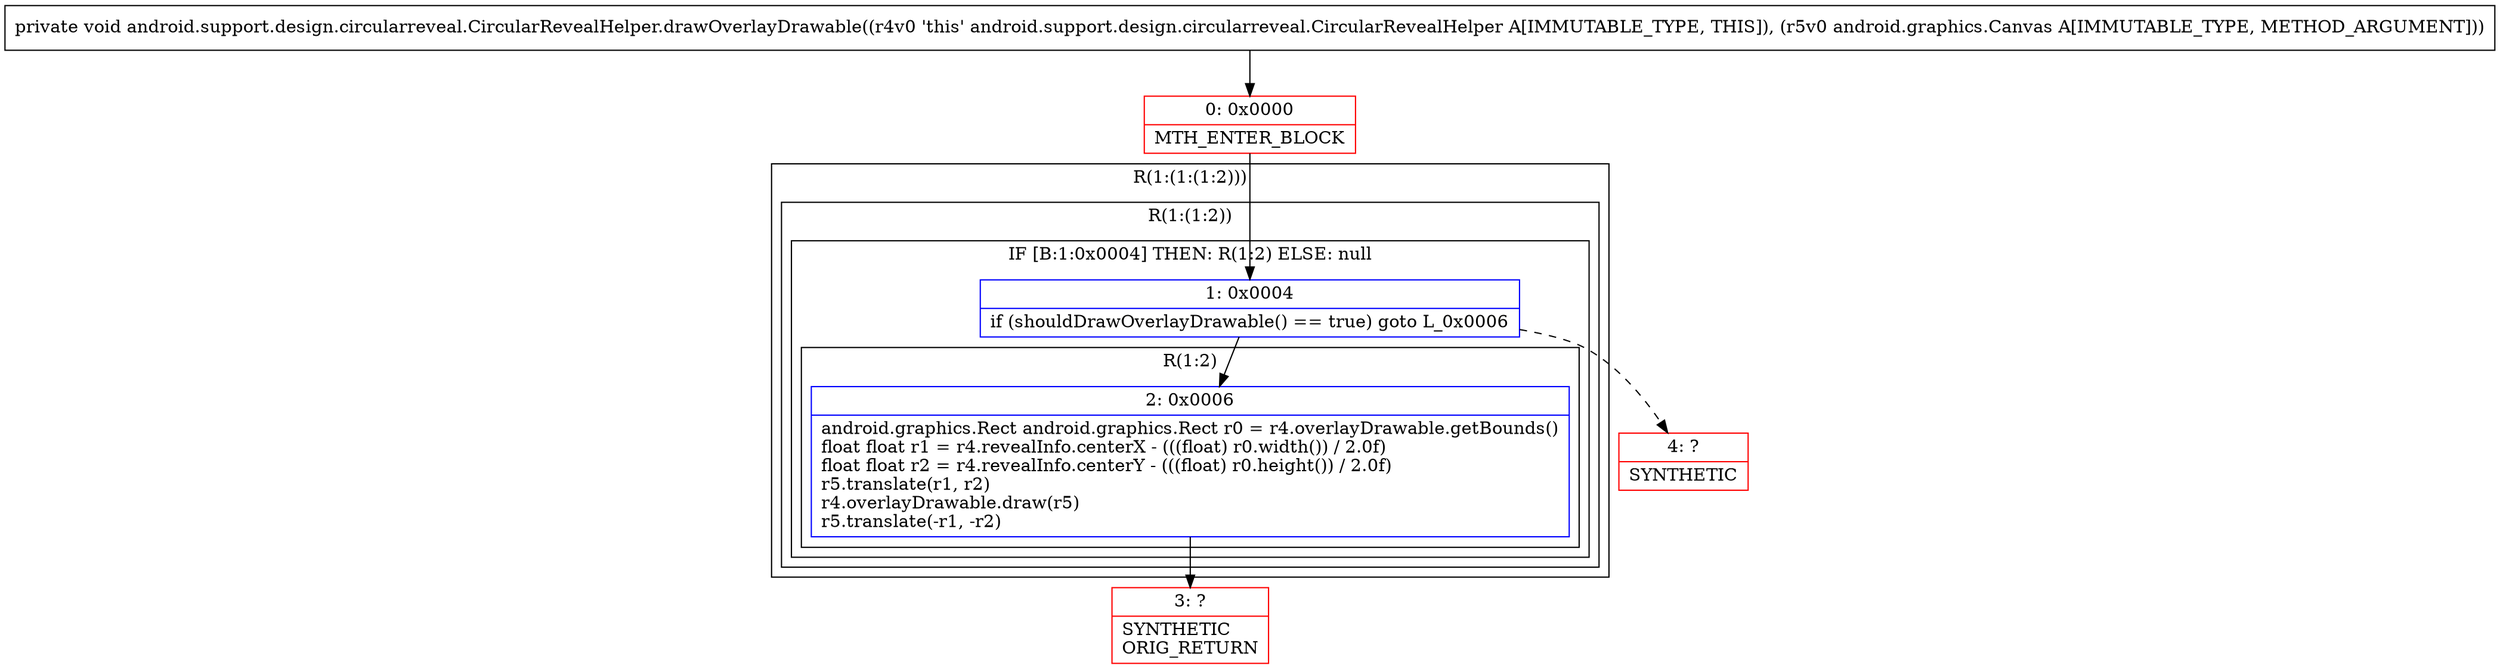 digraph "CFG forandroid.support.design.circularreveal.CircularRevealHelper.drawOverlayDrawable(Landroid\/graphics\/Canvas;)V" {
subgraph cluster_Region_527955371 {
label = "R(1:(1:(1:2)))";
node [shape=record,color=blue];
subgraph cluster_Region_581612657 {
label = "R(1:(1:2))";
node [shape=record,color=blue];
subgraph cluster_IfRegion_1961433728 {
label = "IF [B:1:0x0004] THEN: R(1:2) ELSE: null";
node [shape=record,color=blue];
Node_1 [shape=record,label="{1\:\ 0x0004|if (shouldDrawOverlayDrawable() == true) goto L_0x0006\l}"];
subgraph cluster_Region_400980678 {
label = "R(1:2)";
node [shape=record,color=blue];
Node_2 [shape=record,label="{2\:\ 0x0006|android.graphics.Rect android.graphics.Rect r0 = r4.overlayDrawable.getBounds()\lfloat float r1 = r4.revealInfo.centerX \- (((float) r0.width()) \/ 2.0f)\lfloat float r2 = r4.revealInfo.centerY \- (((float) r0.height()) \/ 2.0f)\lr5.translate(r1, r2)\lr4.overlayDrawable.draw(r5)\lr5.translate(\-r1, \-r2)\l}"];
}
}
}
}
Node_0 [shape=record,color=red,label="{0\:\ 0x0000|MTH_ENTER_BLOCK\l}"];
Node_3 [shape=record,color=red,label="{3\:\ ?|SYNTHETIC\lORIG_RETURN\l}"];
Node_4 [shape=record,color=red,label="{4\:\ ?|SYNTHETIC\l}"];
MethodNode[shape=record,label="{private void android.support.design.circularreveal.CircularRevealHelper.drawOverlayDrawable((r4v0 'this' android.support.design.circularreveal.CircularRevealHelper A[IMMUTABLE_TYPE, THIS]), (r5v0 android.graphics.Canvas A[IMMUTABLE_TYPE, METHOD_ARGUMENT])) }"];
MethodNode -> Node_0;
Node_1 -> Node_2;
Node_1 -> Node_4[style=dashed];
Node_2 -> Node_3;
Node_0 -> Node_1;
}

